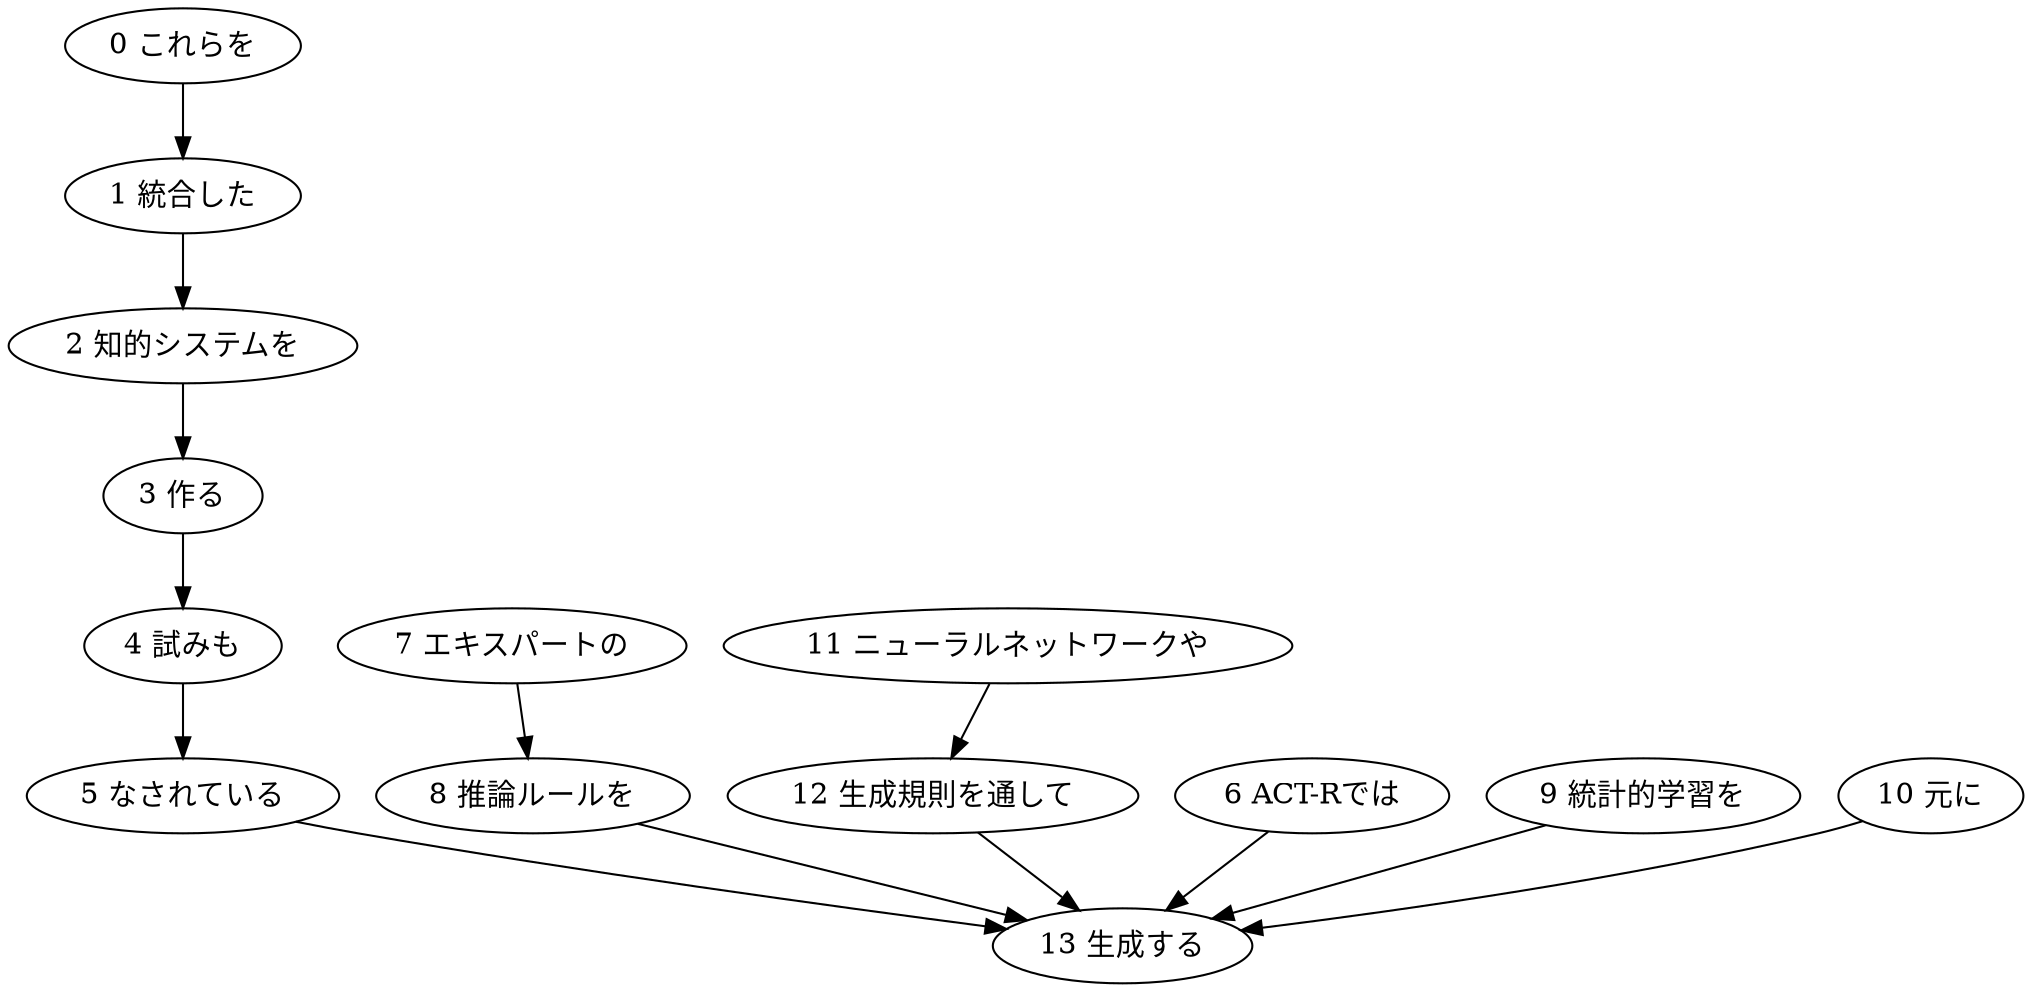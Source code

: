 digraph {
	"0 これらを"
	"1 統合した"
	"0 これらを" -> "1 統合した"
	"1 統合した"
	"2 知的システムを"
	"1 統合した" -> "2 知的システムを"
	"2 知的システムを"
	"3 作る"
	"2 知的システムを" -> "3 作る"
	"3 作る"
	"4 試みも"
	"3 作る" -> "4 試みも"
	"4 試みも"
	"5 なされている"
	"4 試みも" -> "5 なされている"
	"7 エキスパートの"
	"8 推論ルールを"
	"7 エキスパートの" -> "8 推論ルールを"
	"11 ニューラルネットワークや"
	"12 生成規則を通して"
	"11 ニューラルネットワークや" -> "12 生成規則を通して"
	"5 なされている"
	"13 生成する"
	"5 なされている" -> "13 生成する"
	"6 ACT-Rでは"
	"13 生成する"
	"6 ACT-Rでは" -> "13 生成する"
	"8 推論ルールを"
	"13 生成する"
	"8 推論ルールを" -> "13 生成する"
	"9 統計的学習を"
	"13 生成する"
	"9 統計的学習を" -> "13 生成する"
	"10 元に"
	"13 生成する"
	"10 元に" -> "13 生成する"
	"12 生成規則を通して"
	"13 生成する"
	"12 生成規則を通して" -> "13 生成する"
}
